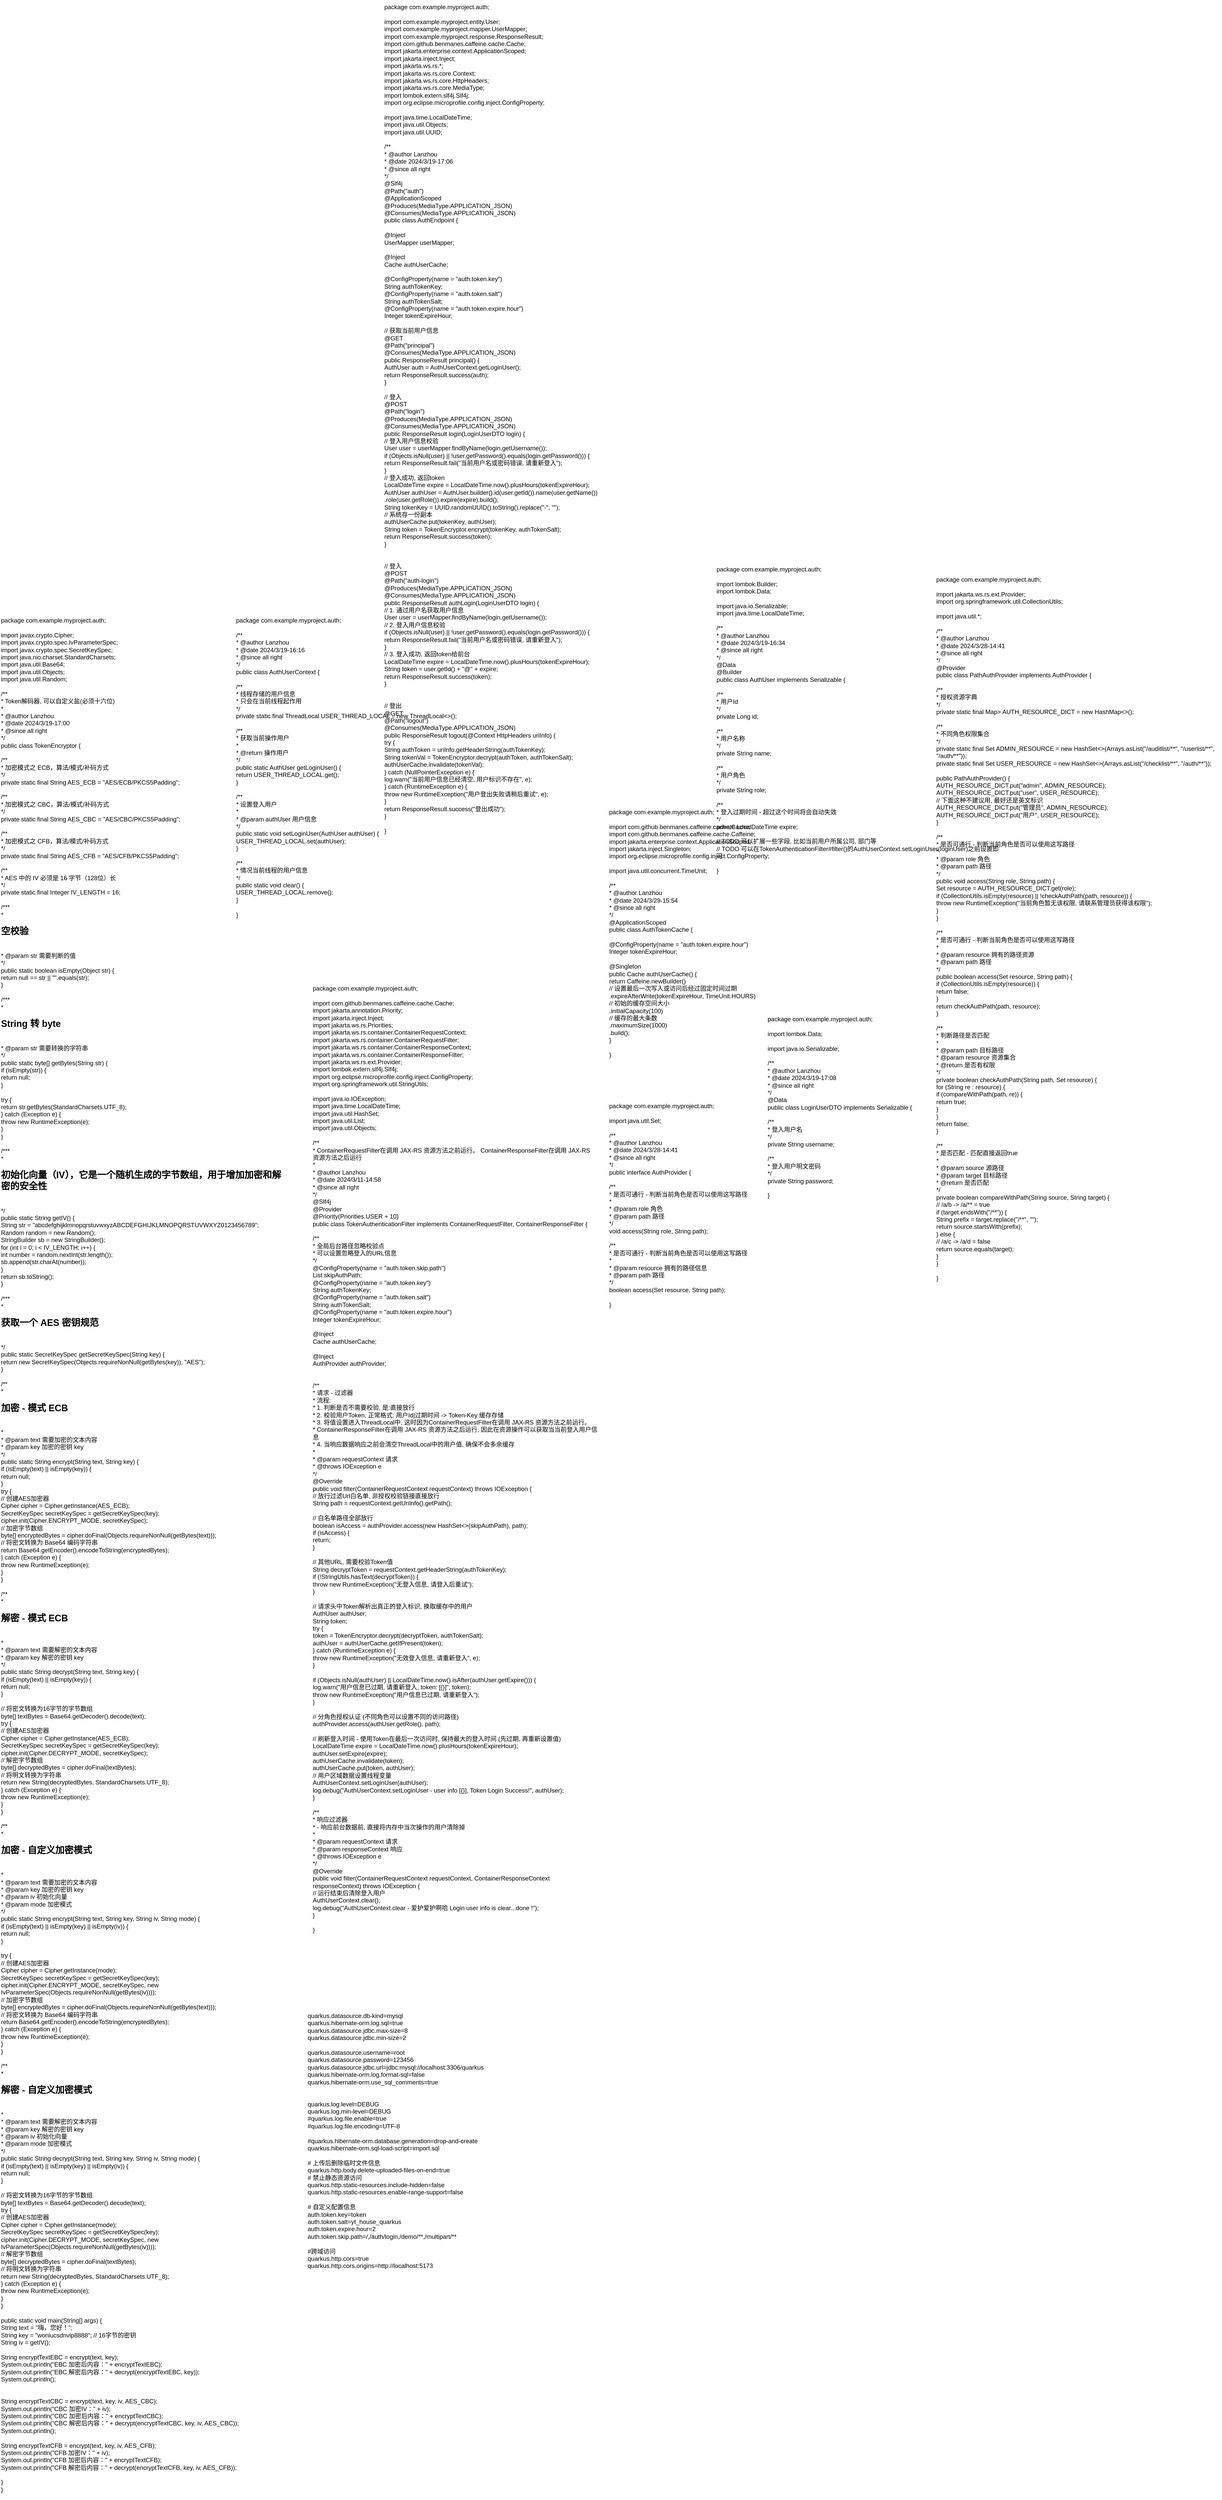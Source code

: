 <mxfile version="24.3.1" type="github">
  <diagram name="第 1 页" id="zpewmBza0FNkQy-Cuxgg">
    <mxGraphModel dx="2213" dy="3131" grid="1" gridSize="10" guides="1" tooltips="1" connect="1" arrows="1" fold="1" page="1" pageScale="1" pageWidth="827" pageHeight="1169" math="0" shadow="0">
      <root>
        <mxCell id="0" />
        <mxCell id="1" parent="0" />
        <UserObject label="package com.example.myproject.auth;&#xa;&#xa;import com.github.benmanes.caffeine.cache.Cache;&#xa;import com.github.benmanes.caffeine.cache.Caffeine;&#xa;import jakarta.enterprise.context.ApplicationScoped;&#xa;import jakarta.inject.Singleton;&#xa;import org.eclipse.microprofile.config.inject.ConfigProperty;&#xa;&#xa;import java.util.concurrent.TimeUnit;&#xa;&#xa;/**&#xa; * @author Lanzhou&#xa; * @date 2024/3/29-15:54&#xa; * @since all right&#xa; */&#xa;@ApplicationScoped&#xa;public class AuthTokenCache {&#xa;&#xa;    @ConfigProperty(name = &quot;auth.token.expire.hour&quot;)&#xa;    Integer tokenExpireHour;&#xa;&#xa;    @Singleton&#xa;    public Cache authUserCache() {&#xa;        return Caffeine.newBuilder()&#xa;                // 设置最后一次写入或访问后经过固定时间过期&#xa;                .expireAfterWrite(tokenExpireHour, TimeUnit.HOURS)&#xa;                // 初始的缓存空间大小&#xa;                .initialCapacity(100)&#xa;                // 缓存的最大条数&#xa;                .maximumSize(1000)&#xa;                .build();&#xa;    }&#xa;&#xa;}" link="package com.example.myproject.auth;&#xa;&#xa;import com.github.benmanes.caffeine.cache.Cache;&#xa;import com.github.benmanes.caffeine.cache.Caffeine;&#xa;import jakarta.enterprise.context.ApplicationScoped;&#xa;import jakarta.inject.Singleton;&#xa;import org.eclipse.microprofile.config.inject.ConfigProperty;&#xa;&#xa;import java.util.concurrent.TimeUnit;&#xa;&#xa;/**&#xa; * @author Lanzhou&#xa; * @date 2024/3/29-15:54&#xa; * @since all right&#xa; */&#xa;@ApplicationScoped&#xa;public class AuthTokenCache {&#xa;&#xa;    @ConfigProperty(name = &quot;auth.token.expire.hour&quot;)&#xa;    Integer tokenExpireHour;&#xa;&#xa;    @Singleton&#xa;    public Cache authUserCache() {&#xa;        return Caffeine.newBuilder()&#xa;                // 设置最后一次写入或访问后经过固定时间过期&#xa;                .expireAfterWrite(tokenExpireHour, TimeUnit.HOURS)&#xa;                // 初始的缓存空间大小&#xa;                .initialCapacity(100)&#xa;                // 缓存的最大条数&#xa;                .maximumSize(1000)&#xa;                .build();&#xa;    }&#xa;&#xa;}" id="8X4-1tDAFazHf9m_EC3D-6">
          <mxCell style="text;whiteSpace=wrap;html=1;" parent="1" vertex="1">
            <mxGeometry x="440" y="-575" width="350" height="510" as="geometry" />
          </mxCell>
        </UserObject>
        <UserObject label="package com.example.myproject.auth;&#xa;&#xa;import com.example.myproject.entity.User;&#xa;import com.example.myproject.mapper.UserMapper;&#xa;import com.example.myproject.response.ResponseResult;&#xa;import com.github.benmanes.caffeine.cache.Cache;&#xa;import jakarta.enterprise.context.ApplicationScoped;&#xa;import jakarta.inject.Inject;&#xa;import jakarta.ws.rs.*;&#xa;import jakarta.ws.rs.core.Context;&#xa;import jakarta.ws.rs.core.HttpHeaders;&#xa;import jakarta.ws.rs.core.MediaType;&#xa;import lombok.extern.slf4j.Slf4j;&#xa;import org.eclipse.microprofile.config.inject.ConfigProperty;&#xa;&#xa;import java.time.LocalDateTime;&#xa;import java.util.Objects;&#xa;import java.util.UUID;&#xa;&#xa;/**&#xa; * @author Lanzhou&#xa; * @date 2024/3/19-17:06&#xa; * @since all right&#xa; */&#xa;@Slf4j&#xa;@Path(&quot;auth&quot;)&#xa;@ApplicationScoped&#xa;@Produces(MediaType.APPLICATION_JSON)&#xa;@Consumes(MediaType.APPLICATION_JSON)&#xa;public class AuthEndpoint {&#xa;&#xa;    @Inject&#xa;    UserMapper userMapper;&#xa;&#xa;    @Inject&#xa;    Cache authUserCache;&#xa;&#xa;    @ConfigProperty(name = &quot;auth.token.key&quot;)&#xa;    String authTokenKey;&#xa;    @ConfigProperty(name = &quot;auth.token.salt&quot;)&#xa;    String authTokenSalt;&#xa;    @ConfigProperty(name = &quot;auth.token.expire.hour&quot;)&#xa;    Integer tokenExpireHour;&#xa;&#xa;    // 获取当前用户信息&#xa;    @GET&#xa;    @Path(&quot;principal&quot;)&#xa;    @Consumes(MediaType.APPLICATION_JSON)&#xa;    public ResponseResult principal() {&#xa;        AuthUser auth = AuthUserContext.getLoginUser();&#xa;        return ResponseResult.success(auth);&#xa;    }&#xa;&#xa;    // 登入&#xa;    @POST&#xa;    @Path(&quot;login&quot;)&#xa;    @Produces(MediaType.APPLICATION_JSON)&#xa;    @Consumes(MediaType.APPLICATION_JSON)&#xa;    public ResponseResult login(LoginUserDTO login) {&#xa;        // 登入用户信息校验&#xa;        User user = userMapper.findByName(login.getUsername());&#xa;        if (Objects.isNull(user) || !user.getPassword().equals(login.getPassword())) {&#xa;            return ResponseResult.fail(&quot;当前用户名或密码错误, 请重新登入&quot;);&#xa;        }&#xa;        // 登入成功, 返回token&#xa;        LocalDateTime expire = LocalDateTime.now().plusHours(tokenExpireHour);&#xa;        AuthUser authUser = AuthUser.builder().id(user.getId()).name(user.getName())&#xa;                .role(user.getRole()).expire(expire).build();&#xa;        String tokenKey = UUID.randomUUID().toString().replace(&quot;-&quot;, &quot;&quot;);&#xa;        // 系统存一份副本&#xa;        authUserCache.put(tokenKey, authUser);&#xa;        String token = TokenEncryptor.encrypt(tokenKey, authTokenSalt);&#xa;        return ResponseResult.success(token);&#xa;    }&#xa;&#xa;&#xa;    // 登入&#xa;    @POST&#xa;    @Path(&quot;auth-login&quot;)&#xa;    @Produces(MediaType.APPLICATION_JSON)&#xa;    @Consumes(MediaType.APPLICATION_JSON)&#xa;    public ResponseResult authLogin(LoginUserDTO login) {&#xa;        // 1. 通过用户名获取用户信息&#xa;        User user = userMapper.findByName(login.getUsername());&#xa;        // 2. 登入用户信息校验&#xa;        if (Objects.isNull(user) || !user.getPassword().equals(login.getPassword())) {&#xa;            return ResponseResult.fail(&quot;当前用户名或密码错误, 请重新登入&quot;);&#xa;        }&#xa;        // 3. 登入成功, 返回token给前台&#xa;        LocalDateTime expire = LocalDateTime.now().plusHours(tokenExpireHour);&#xa;        String token = user.getId() + &quot;@&quot; + expire;&#xa;        return ResponseResult.success(token);&#xa;    }&#xa;&#xa;&#xa;    // 登出&#xa;    @GET&#xa;    @Path(&quot;logout&quot;)&#xa;    @Consumes(MediaType.APPLICATION_JSON)&#xa;    public ResponseResult logout(@Context HttpHeaders uriInfo) {&#xa;        try {&#xa;            String authToken = uriInfo.getHeaderString(authTokenKey);&#xa;            String tokenVal = TokenEncryptor.decrypt(authToken, authTokenSalt);&#xa;            authUserCache.invalidate(tokenVal);&#xa;        } catch (NullPointerException e) {&#xa;            log.warn(&quot;当前用户信息已经清空, 用户标识不存在&quot;, e);&#xa;        } catch (RuntimeException e) {&#xa;            throw new RuntimeException(&quot;用户登出失败请稍后重试&quot;, e);&#xa;        }&#xa;        return ResponseResult.success(&quot;登出成功&quot;);&#xa;    }&#xa;&#xa;}" link="package com.example.myproject.auth;&#xa;&#xa;import com.example.myproject.entity.User;&#xa;import com.example.myproject.mapper.UserMapper;&#xa;import com.example.myproject.response.ResponseResult;&#xa;import com.github.benmanes.caffeine.cache.Cache;&#xa;import jakarta.enterprise.context.ApplicationScoped;&#xa;import jakarta.inject.Inject;&#xa;import jakarta.ws.rs.*;&#xa;import jakarta.ws.rs.core.Context;&#xa;import jakarta.ws.rs.core.HttpHeaders;&#xa;import jakarta.ws.rs.core.MediaType;&#xa;import lombok.extern.slf4j.Slf4j;&#xa;import org.eclipse.microprofile.config.inject.ConfigProperty;&#xa;&#xa;import java.time.LocalDateTime;&#xa;import java.util.Objects;&#xa;import java.util.UUID;&#xa;&#xa;/**&#xa; * @author Lanzhou&#xa; * @date 2024/3/19-17:06&#xa; * @since all right&#xa; */&#xa;@Slf4j&#xa;@Path(&quot;auth&quot;)&#xa;@ApplicationScoped&#xa;@Produces(MediaType.APPLICATION_JSON)&#xa;@Consumes(MediaType.APPLICATION_JSON)&#xa;public class AuthEndpoint {&#xa;&#xa;    @Inject&#xa;    UserMapper userMapper;&#xa;&#xa;    @Inject&#xa;    Cache authUserCache;&#xa;&#xa;    @ConfigProperty(name = &quot;auth.token.key&quot;)&#xa;    String authTokenKey;&#xa;    @ConfigProperty(name = &quot;auth.token.salt&quot;)&#xa;    String authTokenSalt;&#xa;    @ConfigProperty(name = &quot;auth.token.expire.hour&quot;)&#xa;    Integer tokenExpireHour;&#xa;&#xa;    // 获取当前用户信息&#xa;    @GET&#xa;    @Path(&quot;principal&quot;)&#xa;    @Consumes(MediaType.APPLICATION_JSON)&#xa;    public ResponseResult principal() {&#xa;        AuthUser auth = AuthUserContext.getLoginUser();&#xa;        return ResponseResult.success(auth);&#xa;    }&#xa;&#xa;    // 登入&#xa;    @POST&#xa;    @Path(&quot;login&quot;)&#xa;    @Produces(MediaType.APPLICATION_JSON)&#xa;    @Consumes(MediaType.APPLICATION_JSON)&#xa;    public ResponseResult login(LoginUserDTO login) {&#xa;        // 登入用户信息校验&#xa;        User user = userMapper.findByName(login.getUsername());&#xa;        if (Objects.isNull(user) || !user.getPassword().equals(login.getPassword())) {&#xa;            return ResponseResult.fail(&quot;当前用户名或密码错误, 请重新登入&quot;);&#xa;        }&#xa;        // 登入成功, 返回token&#xa;        LocalDateTime expire = LocalDateTime.now().plusHours(tokenExpireHour);&#xa;        AuthUser authUser = AuthUser.builder().id(user.getId()).name(user.getName())&#xa;                .role(user.getRole()).expire(expire).build();&#xa;        String tokenKey = UUID.randomUUID().toString().replace(&quot;-&quot;, &quot;&quot;);&#xa;        // 系统存一份副本&#xa;        authUserCache.put(tokenKey, authUser);&#xa;        String token = TokenEncryptor.encrypt(tokenKey, authTokenSalt);&#xa;        return ResponseResult.success(token);&#xa;    }&#xa;&#xa;&#xa;    // 登入&#xa;    @POST&#xa;    @Path(&quot;auth-login&quot;)&#xa;    @Produces(MediaType.APPLICATION_JSON)&#xa;    @Consumes(MediaType.APPLICATION_JSON)&#xa;    public ResponseResult authLogin(LoginUserDTO login) {&#xa;        // 1. 通过用户名获取用户信息&#xa;        User user = userMapper.findByName(login.getUsername());&#xa;        // 2. 登入用户信息校验&#xa;        if (Objects.isNull(user) || !user.getPassword().equals(login.getPassword())) {&#xa;            return ResponseResult.fail(&quot;当前用户名或密码错误, 请重新登入&quot;);&#xa;        }&#xa;        // 3. 登入成功, 返回token给前台&#xa;        LocalDateTime expire = LocalDateTime.now().plusHours(tokenExpireHour);&#xa;        String token = user.getId() + &quot;@&quot; + expire;&#xa;        return ResponseResult.success(token);&#xa;    }&#xa;&#xa;&#xa;    // 登出&#xa;    @GET&#xa;    @Path(&quot;logout&quot;)&#xa;    @Consumes(MediaType.APPLICATION_JSON)&#xa;    public ResponseResult logout(@Context HttpHeaders uriInfo) {&#xa;        try {&#xa;            String authToken = uriInfo.getHeaderString(authTokenKey);&#xa;            String tokenVal = TokenEncryptor.decrypt(authToken, authTokenSalt);&#xa;            authUserCache.invalidate(tokenVal);&#xa;        } catch (NullPointerException e) {&#xa;            log.warn(&quot;当前用户信息已经清空, 用户标识不存在&quot;, e);&#xa;        } catch (RuntimeException e) {&#xa;            throw new RuntimeException(&quot;用户登出失败请稍后重试&quot;, e);&#xa;        }&#xa;        return ResponseResult.success(&quot;登出成功&quot;);&#xa;    }&#xa;&#xa;}" id="8X4-1tDAFazHf9m_EC3D-7">
          <mxCell style="text;whiteSpace=wrap;html=1;" parent="1" vertex="1">
            <mxGeometry y="-2150" width="450" height="1650" as="geometry" />
          </mxCell>
        </UserObject>
        <UserObject label="package com.example.myproject.auth; &#xa; &#xa;import lombok.Data; &#xa; &#xa;import java.io.Serializable; &#xa; &#xa;/** &#xa; * @author Lanzhou &#xa; * @date 2024/3/19-17:08 &#xa; * @since all right &#xa; */ &#xa;@Data &#xa;public class LoginUserDTO implements Serializable { &#xa; &#xa;    /** &#xa;     * 登入用户名 &#xa;     */ &#xa;    private String username; &#xa; &#xa;    /** &#xa;     * 登入用户明文密码 &#xa;     */ &#xa;    private String password; &#xa; &#xa;}" link="package com.example.myproject.auth; &#xa; &#xa;import lombok.Data; &#xa; &#xa;import java.io.Serializable; &#xa; &#xa;/** &#xa; * @author Lanzhou &#xa; * @date 2024/3/19-17:08 &#xa; * @since all right &#xa; */ &#xa;@Data &#xa;public class LoginUserDTO implements Serializable { &#xa; &#xa;    /** &#xa;     * 登入用户名 &#xa;     */ &#xa;    private String username; &#xa; &#xa;    /** &#xa;     * 登入用户明文密码 &#xa;     */ &#xa;    private String password; &#xa; &#xa;}" id="8X4-1tDAFazHf9m_EC3D-8">
          <mxCell style="text;whiteSpace=wrap;html=1;" parent="1" vertex="1">
            <mxGeometry x="750" y="-170" width="320" height="380" as="geometry" />
          </mxCell>
        </UserObject>
        <UserObject label="package com.example.myproject.auth;&#xa;&#xa;import java.util.Set;&#xa;&#xa;/**&#xa; * @author Lanzhou&#xa; * @date 2024/3/28-14:41&#xa; * @since all right&#xa; */&#xa;public interface AuthProvider {&#xa;&#xa;    /**&#xa;     * 是否可通行 - 判断当前角色是否可以使用这写路径&#xa;     *&#xa;     * @param role 角色&#xa;     * @param path 路径&#xa;     */&#xa;    void access(String role, String path);&#xa;&#xa;    /**&#xa;     * 是否可通行 - 判断当前角色是否可以使用这写路径&#xa;     *&#xa;     * @param resource 拥有的路径信息&#xa;     * @param path     路径&#xa;     */&#xa;    boolean access(Set resource, String path);&#xa;&#xa;}" link="package com.example.myproject.auth;&#xa;&#xa;import java.util.Set;&#xa;&#xa;/**&#xa; * @author Lanzhou&#xa; * @date 2024/3/28-14:41&#xa; * @since all right&#xa; */&#xa;public interface AuthProvider {&#xa;&#xa;    /**&#xa;     * 是否可通行 - 判断当前角色是否可以使用这写路径&#xa;     *&#xa;     * @param role 角色&#xa;     * @param path 路径&#xa;     */&#xa;    void access(String role, String path);&#xa;&#xa;    /**&#xa;     * 是否可通行 - 判断当前角色是否可以使用这写路径&#xa;     *&#xa;     * @param resource 拥有的路径信息&#xa;     * @param path     路径&#xa;     */&#xa;    boolean access(Set resource, String path);&#xa;&#xa;}" id="8X4-1tDAFazHf9m_EC3D-9">
          <mxCell style="text;whiteSpace=wrap;html=1;" parent="1" vertex="1">
            <mxGeometry x="440" width="300" height="430" as="geometry" />
          </mxCell>
        </UserObject>
        <UserObject label="package com.example.myproject.auth;&#xa;&#xa;import com.github.benmanes.caffeine.cache.Cache;&#xa;import jakarta.annotation.Priority;&#xa;import jakarta.inject.Inject;&#xa;import jakarta.ws.rs.Priorities;&#xa;import jakarta.ws.rs.container.ContainerRequestContext;&#xa;import jakarta.ws.rs.container.ContainerRequestFilter;&#xa;import jakarta.ws.rs.container.ContainerResponseContext;&#xa;import jakarta.ws.rs.container.ContainerResponseFilter;&#xa;import jakarta.ws.rs.ext.Provider;&#xa;import lombok.extern.slf4j.Slf4j;&#xa;import org.eclipse.microprofile.config.inject.ConfigProperty;&#xa;import org.springframework.util.StringUtils;&#xa;&#xa;import java.io.IOException;&#xa;import java.time.LocalDateTime;&#xa;import java.util.HashSet;&#xa;import java.util.List;&#xa;import java.util.Objects;&#xa;&#xa;/**&#xa; * ContainerRequestFilter在调用 JAX-RS 资源方法之前运行。 ContainerResponseFilter在调用 JAX-RS 资源方法之后运行&#xa; *&#xa; * @author Lanzhou&#xa; * @date 2024/3/11-14:58&#xa; * @since all right&#xa; */&#xa;@Slf4j&#xa;@Provider&#xa;@Priority(Priorities.USER + 10)&#xa;public class TokenAuthenticationFilter implements ContainerRequestFilter, ContainerResponseFilter {&#xa;&#xa;    /**&#xa;     * 全局后台路径忽略校验点&#xa;     * 可以设置忽略登入的URL信息&#xa;     */&#xa;    @ConfigProperty(name = &quot;auth.token.skip.path&quot;)&#xa;    List skipAuthPath;&#xa;    @ConfigProperty(name = &quot;auth.token.key&quot;)&#xa;    String authTokenKey;&#xa;    @ConfigProperty(name = &quot;auth.token.salt&quot;)&#xa;    String authTokenSalt;&#xa;    @ConfigProperty(name = &quot;auth.token.expire.hour&quot;)&#xa;    Integer tokenExpireHour;&#xa;&#xa;    @Inject&#xa;    Cache authUserCache;&#xa;&#xa;    @Inject&#xa;    AuthProvider authProvider;&#xa;&#xa;&#xa;    /**&#xa;     * 请求 - 过滤器&#xa;     * 流程:&#xa;     * 1. 判断是否不需要校验, 是:直接放行&#xa;     * 2. 校验用户Token, 正常格式: 用户Id|过期时间 -&amp;gt; Token-Key 缓存存储&#xa;     * 3. 将值设置进入ThreadLocal中, 这时因为ContainerRequestFilter在调用 JAX-RS 资源方法之前运行。&#xa;     * ContainerResponseFilter在调用 JAX-RS 资源方法之后运行, 因此在资源操作可以获取当当前登入用户信息&#xa;     * 4. 当响应数据响应之前会清空ThreadLocal中的用户值, 确保不会多余缓存&#xa;     *&#xa;     * @param requestContext 请求&#xa;     * @throws IOException e&#xa;     */&#xa;    @Override&#xa;    public void filter(ContainerRequestContext requestContext) throws IOException {&#xa;        // 放行过滤Url白名单, 非授权校验链接直接放行&#xa;        String path = requestContext.getUriInfo().getPath();&#xa;&#xa;        // 白名单路径全部放行&#xa;        boolean isAccess = authProvider.access(new HashSet&amp;lt;&amp;gt;(skipAuthPath), path);&#xa;        if (isAccess) {&#xa;            return;&#xa;        }&#xa;&#xa;        // 其他URL, 需要校验Token值&#xa;        String decryptToken = requestContext.getHeaderString(authTokenKey);&#xa;        if (!StringUtils.hasText(decryptToken)) {&#xa;            throw new RuntimeException(&quot;无登入信息, 请登入后重试&quot;);&#xa;        }&#xa;&#xa;        // 请求头中Token解析出真正的登入标识, 换取缓存中的用户&#xa;        AuthUser authUser;&#xa;        String token;&#xa;        try {&#xa;            token = TokenEncryptor.decrypt(decryptToken, authTokenSalt);&#xa;            authUser = authUserCache.getIfPresent(token);&#xa;        } catch (RuntimeException e) {&#xa;            throw new RuntimeException(&quot;无效登入信息, 请重新登入&quot;, e);&#xa;        }&#xa;&#xa;        if (Objects.isNull(authUser) || LocalDateTime.now().isAfter(authUser.getExpire())) {&#xa;            log.warn(&quot;用户信息已过期, 请重新登入, token: [{}]&quot;, token);&#xa;            throw new RuntimeException(&quot;用户信息已过期, 请重新登入&quot;);&#xa;        }&#xa;&#xa;        // 分角色授权认证 (不同角色可以设置不同的访问路径)&#xa;        authProvider.access(authUser.getRole(), path);&#xa;&#xa;        // 刷新登入时间 - 使用Token在最后一次访问时, 保持最大的登入时间 (先过期, 再重新设置值)&#xa;        LocalDateTime expire = LocalDateTime.now().plusHours(tokenExpireHour);&#xa;        authUser.setExpire(expire);&#xa;        authUserCache.invalidate(token);&#xa;        authUserCache.put(token, authUser);&#xa;        // 用户区域数据设置线程变量&#xa;        AuthUserContext.setLoginUser(authUser);&#xa;        log.debug(&quot;AuthUserContext.setLoginUser - user info [{}], Token Login Success!&quot;, authUser);&#xa;    }&#xa;&#xa;    /**&#xa;     * 响应过滤器&#xa;     * - 响应前台数据前, 直接将内存中当次操作的用户清除掉&#xa;     *&#xa;     * @param requestContext  请求&#xa;     * @param responseContext 响应&#xa;     * @throws IOException e&#xa;     */&#xa;    @Override&#xa;    public void filter(ContainerRequestContext requestContext, ContainerResponseContext responseContext) throws IOException {&#xa;        // 运行结束后清除登入用户&#xa;        AuthUserContext.clear();&#xa;        log.debug(&quot;AuthUserContext.clear - 爱护爱护啊哈 Login user info is clear...done !&quot;);&#xa;    }&#xa;&#xa;}" link="package com.example.myproject.auth;&#xa;&#xa;import com.github.benmanes.caffeine.cache.Cache;&#xa;import jakarta.annotation.Priority;&#xa;import jakarta.inject.Inject;&#xa;import jakarta.ws.rs.Priorities;&#xa;import jakarta.ws.rs.container.ContainerRequestContext;&#xa;import jakarta.ws.rs.container.ContainerRequestFilter;&#xa;import jakarta.ws.rs.container.ContainerResponseContext;&#xa;import jakarta.ws.rs.container.ContainerResponseFilter;&#xa;import jakarta.ws.rs.ext.Provider;&#xa;import lombok.extern.slf4j.Slf4j;&#xa;import org.eclipse.microprofile.config.inject.ConfigProperty;&#xa;import org.springframework.util.StringUtils;&#xa;&#xa;import java.io.IOException;&#xa;import java.time.LocalDateTime;&#xa;import java.util.HashSet;&#xa;import java.util.List;&#xa;import java.util.Objects;&#xa;&#xa;/**&#xa; * ContainerRequestFilter在调用 JAX-RS 资源方法之前运行。 ContainerResponseFilter在调用 JAX-RS 资源方法之后运行&#xa; *&#xa; * @author Lanzhou&#xa; * @date 2024/3/11-14:58&#xa; * @since all right&#xa; */&#xa;@Slf4j&#xa;@Provider&#xa;@Priority(Priorities.USER + 10)&#xa;public class TokenAuthenticationFilter implements ContainerRequestFilter, ContainerResponseFilter {&#xa;&#xa;    /**&#xa;     * 全局后台路径忽略校验点&#xa;     * 可以设置忽略登入的URL信息&#xa;     */&#xa;    @ConfigProperty(name = &quot;auth.token.skip.path&quot;)&#xa;    List skipAuthPath;&#xa;    @ConfigProperty(name = &quot;auth.token.key&quot;)&#xa;    String authTokenKey;&#xa;    @ConfigProperty(name = &quot;auth.token.salt&quot;)&#xa;    String authTokenSalt;&#xa;    @ConfigProperty(name = &quot;auth.token.expire.hour&quot;)&#xa;    Integer tokenExpireHour;&#xa;&#xa;    @Inject&#xa;    Cache authUserCache;&#xa;&#xa;    @Inject&#xa;    AuthProvider authProvider;&#xa;&#xa;&#xa;    /**&#xa;     * 请求 - 过滤器&#xa;     * 流程:&#xa;     * 1. 判断是否不需要校验, 是:直接放行&#xa;     * 2. 校验用户Token, 正常格式: 用户Id|过期时间 -&amp;gt; Token-Key 缓存存储&#xa;     * 3. 将值设置进入ThreadLocal中, 这时因为ContainerRequestFilter在调用 JAX-RS 资源方法之前运行。&#xa;     * ContainerResponseFilter在调用 JAX-RS 资源方法之后运行, 因此在资源操作可以获取当当前登入用户信息&#xa;     * 4. 当响应数据响应之前会清空ThreadLocal中的用户值, 确保不会多余缓存&#xa;     *&#xa;     * @param requestContext 请求&#xa;     * @throws IOException e&#xa;     */&#xa;    @Override&#xa;    public void filter(ContainerRequestContext requestContext) throws IOException {&#xa;        // 放行过滤Url白名单, 非授权校验链接直接放行&#xa;        String path = requestContext.getUriInfo().getPath();&#xa;&#xa;        // 白名单路径全部放行&#xa;        boolean isAccess = authProvider.access(new HashSet&amp;lt;&amp;gt;(skipAuthPath), path);&#xa;        if (isAccess) {&#xa;            return;&#xa;        }&#xa;&#xa;        // 其他URL, 需要校验Token值&#xa;        String decryptToken = requestContext.getHeaderString(authTokenKey);&#xa;        if (!StringUtils.hasText(decryptToken)) {&#xa;            throw new RuntimeException(&quot;无登入信息, 请登入后重试&quot;);&#xa;        }&#xa;&#xa;        // 请求头中Token解析出真正的登入标识, 换取缓存中的用户&#xa;        AuthUser authUser;&#xa;        String token;&#xa;        try {&#xa;            token = TokenEncryptor.decrypt(decryptToken, authTokenSalt);&#xa;            authUser = authUserCache.getIfPresent(token);&#xa;        } catch (RuntimeException e) {&#xa;            throw new RuntimeException(&quot;无效登入信息, 请重新登入&quot;, e);&#xa;        }&#xa;&#xa;        if (Objects.isNull(authUser) || LocalDateTime.now().isAfter(authUser.getExpire())) {&#xa;            log.warn(&quot;用户信息已过期, 请重新登入, token: [{}]&quot;, token);&#xa;            throw new RuntimeException(&quot;用户信息已过期, 请重新登入&quot;);&#xa;        }&#xa;&#xa;        // 分角色授权认证 (不同角色可以设置不同的访问路径)&#xa;        authProvider.access(authUser.getRole(), path);&#xa;&#xa;        // 刷新登入时间 - 使用Token在最后一次访问时, 保持最大的登入时间 (先过期, 再重新设置值)&#xa;        LocalDateTime expire = LocalDateTime.now().plusHours(tokenExpireHour);&#xa;        authUser.setExpire(expire);&#xa;        authUserCache.invalidate(token);&#xa;        authUserCache.put(token, authUser);&#xa;        // 用户区域数据设置线程变量&#xa;        AuthUserContext.setLoginUser(authUser);&#xa;        log.debug(&quot;AuthUserContext.setLoginUser - user info [{}], Token Login Success!&quot;, authUser);&#xa;    }&#xa;&#xa;    /**&#xa;     * 响应过滤器&#xa;     * - 响应前台数据前, 直接将内存中当次操作的用户清除掉&#xa;     *&#xa;     * @param requestContext  请求&#xa;     * @param responseContext 响应&#xa;     * @throws IOException e&#xa;     */&#xa;    @Override&#xa;    public void filter(ContainerRequestContext requestContext, ContainerResponseContext responseContext) throws IOException {&#xa;        // 运行结束后清除登入用户&#xa;        AuthUserContext.clear();&#xa;        log.debug(&quot;AuthUserContext.clear - 爱护爱护啊哈 Login user info is clear...done !&quot;);&#xa;    }&#xa;&#xa;}" id="8X4-1tDAFazHf9m_EC3D-10">
          <mxCell style="text;whiteSpace=wrap;html=1;" parent="1" vertex="1">
            <mxGeometry x="-140" y="-230" width="560" height="1910" as="geometry" />
          </mxCell>
        </UserObject>
        <UserObject label="package com.example.myproject.auth; &#xa; &#xa;import lombok.Builder; &#xa;import lombok.Data; &#xa; &#xa;import java.io.Serializable; &#xa;import java.time.LocalDateTime; &#xa; &#xa;/** &#xa; * @author Lanzhou &#xa; * @date 2024/3/19-16:34 &#xa; * @since all right &#xa; */ &#xa;@Data &#xa;@Builder &#xa;public class AuthUser implements Serializable { &#xa; &#xa;    /** &#xa;     * 用户Id &#xa;     */ &#xa;    private Long id; &#xa; &#xa;    /** &#xa;     * 用户名称 &#xa;     */ &#xa;    private String name; &#xa; &#xa;    /** &#xa;     * 用户角色 &#xa;     */ &#xa;    private String role; &#xa; &#xa;    /** &#xa;     * 登入过期时间 - 超过这个时间将会自动失效 &#xa;     */ &#xa;    private LocalDateTime expire; &#xa; &#xa;    // TODO 可以扩展一些字段, 比如当前用户所属公司, 部门等 &#xa;    // TODO 可以在TokenAuthenticationFilter#filter()的AuthUserContext.setLoginUser(loginUser)之前设置即可 &#xa; &#xa;}" link="package com.example.myproject.auth; &#xa; &#xa;import lombok.Builder; &#xa;import lombok.Data; &#xa; &#xa;import java.io.Serializable; &#xa;import java.time.LocalDateTime; &#xa; &#xa;/** &#xa; * @author Lanzhou &#xa; * @date 2024/3/19-16:34 &#xa; * @since all right &#xa; */ &#xa;@Data &#xa;@Builder &#xa;public class AuthUser implements Serializable { &#xa; &#xa;    /** &#xa;     * 用户Id &#xa;     */ &#xa;    private Long id; &#xa; &#xa;    /** &#xa;     * 用户名称 &#xa;     */ &#xa;    private String name; &#xa; &#xa;    /** &#xa;     * 用户角色 &#xa;     */ &#xa;    private String role; &#xa; &#xa;    /** &#xa;     * 登入过期时间 - 超过这个时间将会自动失效 &#xa;     */ &#xa;    private LocalDateTime expire; &#xa; &#xa;    // TODO 可以扩展一些字段, 比如当前用户所属公司, 部门等 &#xa;    // TODO 可以在TokenAuthenticationFilter#filter()的AuthUserContext.setLoginUser(loginUser)之前设置即可 &#xa; &#xa;}" id="8X4-1tDAFazHf9m_EC3D-11">
          <mxCell style="text;whiteSpace=wrap;html=1;" parent="1" vertex="1">
            <mxGeometry x="650" y="-1050" width="560" height="630" as="geometry" />
          </mxCell>
        </UserObject>
        <UserObject label="package com.example.myproject.auth;&#xa;&#xa;import jakarta.ws.rs.ext.Provider;&#xa;import org.springframework.util.CollectionUtils;&#xa;&#xa;import java.util.*;&#xa;&#xa;/**&#xa; * @author Lanzhou&#xa; * @date 2024/3/28-14:41&#xa; * @since all right&#xa; */&#xa;@Provider&#xa;public class PathAuthProvider implements AuthProvider {&#xa;&#xa;    /**&#xa;     * 授权资源字典&#xa;     */&#xa;    private static final Map&amp;gt; AUTH_RESOURCE_DICT = new HashMap&amp;lt;&amp;gt;();&#xa;&#xa;    /**&#xa;     * 不同角色权限集合&#xa;     */&#xa;    private static final Set ADMIN_RESOURCE = new HashSet&amp;lt;&amp;gt;(Arrays.asList(&quot;/auditlist/**&quot;, &quot;/userlist/**&quot;, &quot;/auth/**&quot;));&#xa;    private static final Set USER_RESOURCE = new HashSet&amp;lt;&amp;gt;(Arrays.asList(&quot;/checklist/**&quot;, &quot;/auth/**&quot;));&#xa;&#xa;    public PathAuthProvider() {&#xa;        AUTH_RESOURCE_DICT.put(&quot;admin&quot;, ADMIN_RESOURCE);&#xa;        AUTH_RESOURCE_DICT.put(&quot;user&quot;, USER_RESOURCE);&#xa;        // 下面这种不建议用, 最好还是英文标识&#xa;        AUTH_RESOURCE_DICT.put(&quot;管理员&quot;, ADMIN_RESOURCE);&#xa;        AUTH_RESOURCE_DICT.put(&quot;用户&quot;, USER_RESOURCE);&#xa;    }&#xa;&#xa;    /**&#xa;     * 是否可通行 - 判断当前角色是否可以使用这写路径&#xa;     *&#xa;     * @param role 角色&#xa;     * @param path 路径&#xa;     */&#xa;    public void access(String role, String path) {&#xa;        Set resource = AUTH_RESOURCE_DICT.get(role);&#xa;        if (CollectionUtils.isEmpty(resource) || !checkAuthPath(path, resource)) {&#xa;            throw new RuntimeException(&quot;当前角色暂无该权限, 请联系管理员获得该权限&quot;);&#xa;        }&#xa;    }&#xa;&#xa;    /**&#xa;     * 是否可通行 - 判断当前角色是否可以使用这写路径&#xa;     *&#xa;     * @param resource 拥有的路径资源&#xa;     * @param path     路径&#xa;     */&#xa;    public boolean access(Set resource, String path) {&#xa;        if (CollectionUtils.isEmpty(resource)) {&#xa;            return false;&#xa;        }&#xa;        return checkAuthPath(path, resource);&#xa;    }&#xa;&#xa;    /**&#xa;     * 判断路径是否匹配&#xa;     *&#xa;     * @param path     目标路径&#xa;     * @param resource 资源集合&#xa;     * @return 是否有权限&#xa;     */&#xa;    private boolean checkAuthPath(String path, Set resource) {&#xa;        for (String re : resource) {&#xa;            if (compareWithPath(path, re)) {&#xa;                return true;&#xa;            }&#xa;        }&#xa;        return false;&#xa;    }&#xa;&#xa;    /**&#xa;     * 是否匹配 - 匹配直接返回true&#xa;     *&#xa;     * @param source 源路径&#xa;     * @param target 目标路径&#xa;     * @return 是否匹配&#xa;     */&#xa;    private boolean compareWithPath(String source, String target) {&#xa;        // /a/b -&amp;gt; /a/** = true&#xa;        if (target.endsWith(&quot;/**&quot;)) {&#xa;            String prefix = target.replace(&quot;/**&quot;, &quot;&quot;);&#xa;            return source.startsWith(prefix);&#xa;        } else {&#xa;            // /a/c -&amp;gt; /a/d = false&#xa;            return source.equals(target);&#xa;        }&#xa;    }&#xa;&#xa;}" link="package com.example.myproject.auth;&#xa;&#xa;import jakarta.ws.rs.ext.Provider;&#xa;import org.springframework.util.CollectionUtils;&#xa;&#xa;import java.util.*;&#xa;&#xa;/**&#xa; * @author Lanzhou&#xa; * @date 2024/3/28-14:41&#xa; * @since all right&#xa; */&#xa;@Provider&#xa;public class PathAuthProvider implements AuthProvider {&#xa;&#xa;    /**&#xa;     * 授权资源字典&#xa;     */&#xa;    private static final Map&amp;gt; AUTH_RESOURCE_DICT = new HashMap&amp;lt;&amp;gt;();&#xa;&#xa;    /**&#xa;     * 不同角色权限集合&#xa;     */&#xa;    private static final Set ADMIN_RESOURCE = new HashSet&amp;lt;&amp;gt;(Arrays.asList(&quot;/auditlist/**&quot;, &quot;/userlist/**&quot;, &quot;/auth/**&quot;));&#xa;    private static final Set USER_RESOURCE = new HashSet&amp;lt;&amp;gt;(Arrays.asList(&quot;/checklist/**&quot;, &quot;/auth/**&quot;));&#xa;&#xa;    public PathAuthProvider() {&#xa;        AUTH_RESOURCE_DICT.put(&quot;admin&quot;, ADMIN_RESOURCE);&#xa;        AUTH_RESOURCE_DICT.put(&quot;user&quot;, USER_RESOURCE);&#xa;        // 下面这种不建议用, 最好还是英文标识&#xa;        AUTH_RESOURCE_DICT.put(&quot;管理员&quot;, ADMIN_RESOURCE);&#xa;        AUTH_RESOURCE_DICT.put(&quot;用户&quot;, USER_RESOURCE);&#xa;    }&#xa;&#xa;    /**&#xa;     * 是否可通行 - 判断当前角色是否可以使用这写路径&#xa;     *&#xa;     * @param role 角色&#xa;     * @param path 路径&#xa;     */&#xa;    public void access(String role, String path) {&#xa;        Set resource = AUTH_RESOURCE_DICT.get(role);&#xa;        if (CollectionUtils.isEmpty(resource) || !checkAuthPath(path, resource)) {&#xa;            throw new RuntimeException(&quot;当前角色暂无该权限, 请联系管理员获得该权限&quot;);&#xa;        }&#xa;    }&#xa;&#xa;    /**&#xa;     * 是否可通行 - 判断当前角色是否可以使用这写路径&#xa;     *&#xa;     * @param resource 拥有的路径资源&#xa;     * @param path     路径&#xa;     */&#xa;    public boolean access(Set resource, String path) {&#xa;        if (CollectionUtils.isEmpty(resource)) {&#xa;            return false;&#xa;        }&#xa;        return checkAuthPath(path, resource);&#xa;    }&#xa;&#xa;    /**&#xa;     * 判断路径是否匹配&#xa;     *&#xa;     * @param path     目标路径&#xa;     * @param resource 资源集合&#xa;     * @return 是否有权限&#xa;     */&#xa;    private boolean checkAuthPath(String path, Set resource) {&#xa;        for (String re : resource) {&#xa;            if (compareWithPath(path, re)) {&#xa;                return true;&#xa;            }&#xa;        }&#xa;        return false;&#xa;    }&#xa;&#xa;    /**&#xa;     * 是否匹配 - 匹配直接返回true&#xa;     *&#xa;     * @param source 源路径&#xa;     * @param target 目标路径&#xa;     * @return 是否匹配&#xa;     */&#xa;    private boolean compareWithPath(String source, String target) {&#xa;        // /a/b -&amp;gt; /a/** = true&#xa;        if (target.endsWith(&quot;/**&quot;)) {&#xa;            String prefix = target.replace(&quot;/**&quot;, &quot;&quot;);&#xa;            return source.startsWith(prefix);&#xa;        } else {&#xa;            // /a/c -&amp;gt; /a/d = false&#xa;            return source.equals(target);&#xa;        }&#xa;    }&#xa;&#xa;}" id="8X4-1tDAFazHf9m_EC3D-12">
          <mxCell style="text;whiteSpace=wrap;html=1;" parent="1" vertex="1">
            <mxGeometry x="1080" y="-1030" width="560" height="1420" as="geometry" />
          </mxCell>
        </UserObject>
        <UserObject label="package com.example.myproject.auth;&#xa;&#xa;/**&#xa; * @author Lanzhou&#xa; * @date 2024/3/19-16:16&#xa; * @since all right&#xa; */&#xa;public class AuthUserContext {&#xa;&#xa;    /**&#xa;     * 线程存储的用户信息&#xa;     * 只会在当前线程起作用&#xa;     */&#xa;    private static final ThreadLocal USER_THREAD_LOCAL = new ThreadLocal&amp;lt;&amp;gt;();&#xa;&#xa;    /**&#xa;     * 获取当前操作用户&#xa;     *&#xa;     * @return 操作用户&#xa;     */&#xa;    public static AuthUser getLoginUser() {&#xa;        return USER_THREAD_LOCAL.get();&#xa;    }&#xa;&#xa;    /**&#xa;     * 设置登入用户&#xa;     *&#xa;     * @param authUser 用户信息&#xa;     */&#xa;    public static void setLoginUser(AuthUser authUser) {&#xa;        USER_THREAD_LOCAL.set(authUser);&#xa;    }&#xa;&#xa;    /**&#xa;     * 情况当前线程的用户信息&#xa;     */&#xa;    public static void clear() {&#xa;        USER_THREAD_LOCAL.remove();&#xa;    }&#xa;&#xa;}" link="package com.example.myproject.auth;&#xa;&#xa;/**&#xa; * @author Lanzhou&#xa; * @date 2024/3/19-16:16&#xa; * @since all right&#xa; */&#xa;public class AuthUserContext {&#xa;&#xa;    /**&#xa;     * 线程存储的用户信息&#xa;     * 只会在当前线程起作用&#xa;     */&#xa;    private static final ThreadLocal USER_THREAD_LOCAL = new ThreadLocal&amp;lt;&amp;gt;();&#xa;&#xa;    /**&#xa;     * 获取当前操作用户&#xa;     *&#xa;     * @return 操作用户&#xa;     */&#xa;    public static AuthUser getLoginUser() {&#xa;        return USER_THREAD_LOCAL.get();&#xa;    }&#xa;&#xa;    /**&#xa;     * 设置登入用户&#xa;     *&#xa;     * @param authUser 用户信息&#xa;     */&#xa;    public static void setLoginUser(AuthUser authUser) {&#xa;        USER_THREAD_LOCAL.set(authUser);&#xa;    }&#xa;&#xa;    /**&#xa;     * 情况当前线程的用户信息&#xa;     */&#xa;    public static void clear() {&#xa;        USER_THREAD_LOCAL.remove();&#xa;    }&#xa;&#xa;}" id="8X4-1tDAFazHf9m_EC3D-13">
          <mxCell style="text;whiteSpace=wrap;html=1;" parent="1" vertex="1">
            <mxGeometry x="-290" y="-950" width="470" height="610" as="geometry" />
          </mxCell>
        </UserObject>
        <UserObject label="package com.example.myproject.auth;&#xa;&#xa;import javax.crypto.Cipher;&#xa;import javax.crypto.spec.IvParameterSpec;&#xa;import javax.crypto.spec.SecretKeySpec;&#xa;import java.nio.charset.StandardCharsets;&#xa;import java.util.Base64;&#xa;import java.util.Objects;&#xa;import java.util.Random;&#xa;&#xa;/**&#xa; * Token解码器, 可以自定义盐(必须十六位)&#xa; *&#xa; * @author Lanzhou&#xa; * @date 2024/3/19-17:00&#xa; * @since all right&#xa; */&#xa;public class TokenEncryptor {&#xa;&#xa;    /**&#xa;     * 加密模式之 ECB，算法/模式/补码方式&#xa;     */&#xa;    private static final String AES_ECB = &quot;AES/ECB/PKCS5Padding&quot;;&#xa;&#xa;    /**&#xa;     * 加密模式之 CBC，算法/模式/补码方式&#xa;     */&#xa;    private static final String AES_CBC = &quot;AES/CBC/PKCS5Padding&quot;;&#xa;&#xa;    /**&#xa;     * 加密模式之 CFB，算法/模式/补码方式&#xa;     */&#xa;    private static final String AES_CFB = &quot;AES/CFB/PKCS5Padding&quot;;&#xa;&#xa;    /**&#xa;     * AES 中的 IV 必须是 16 字节（128位）长&#xa;     */&#xa;    private static final Integer IV_LENGTH = 16;&#xa;&#xa;    /***&#xa;     * &lt;h2&gt;空校验&lt;/h2&gt;&#xa;     * @param str 需要判断的值&#xa;     */&#xa;    public static boolean isEmpty(Object str) {&#xa;        return null == str || &quot;&quot;.equals(str);&#xa;    }&#xa;&#xa;    /***&#xa;     * &lt;h2&gt;String 转 byte&lt;/h2&gt;&#xa;     * @param str 需要转换的字符串&#xa;     */&#xa;    public static byte[] getBytes(String str) {&#xa;        if (isEmpty(str)) {&#xa;            return null;&#xa;        }&#xa;&#xa;        try {&#xa;            return str.getBytes(StandardCharsets.UTF_8);&#xa;        } catch (Exception e) {&#xa;            throw new RuntimeException(e);&#xa;        }&#xa;    }&#xa;&#xa;    /***&#xa;     * &lt;h2&gt;初始化向量（IV），它是一个随机生成的字节数组，用于增加加密和解密的安全性&lt;/h2&gt;&#xa;     */&#xa;    public static String getIV() {&#xa;        String str = &quot;abcdefghijklmnopqrstuvwxyzABCDEFGHIJKLMNOPQRSTUVWXYZ0123456789&quot;;&#xa;        Random random = new Random();&#xa;        StringBuilder sb = new StringBuilder();&#xa;        for (int i = 0; i &amp;lt; IV_LENGTH; i++) {&#xa;            int number = random.nextInt(str.length());&#xa;            sb.append(str.charAt(number));&#xa;        }&#xa;        return sb.toString();&#xa;    }&#xa;&#xa;    /***&#xa;     * &lt;h2&gt;获取一个 AES 密钥规范&lt;/h2&gt;&#xa;     */&#xa;    public static SecretKeySpec getSecretKeySpec(String key) {&#xa;        return new SecretKeySpec(Objects.requireNonNull(getBytes(key)), &quot;AES&quot;);&#xa;    }&#xa;&#xa;    /**&#xa;     * &lt;h2&gt;加密 - 模式 ECB&lt;/h2&gt;&#xa;     *&#xa;     * @param text 需要加密的文本内容&#xa;     * @param key  加密的密钥 key&#xa;     */&#xa;    public static String encrypt(String text, String key) {&#xa;        if (isEmpty(text) || isEmpty(key)) {&#xa;            return null;&#xa;        }&#xa;        try {&#xa;            // 创建AES加密器&#xa;            Cipher cipher = Cipher.getInstance(AES_ECB);&#xa;            SecretKeySpec secretKeySpec = getSecretKeySpec(key);&#xa;            cipher.init(Cipher.ENCRYPT_MODE, secretKeySpec);&#xa;            // 加密字节数组&#xa;            byte[] encryptedBytes = cipher.doFinal(Objects.requireNonNull(getBytes(text)));&#xa;            // 将密文转换为 Base64 编码字符串&#xa;            return Base64.getEncoder().encodeToString(encryptedBytes);&#xa;        } catch (Exception e) {&#xa;            throw new RuntimeException(e);&#xa;        }&#xa;    }&#xa;&#xa;    /**&#xa;     * &lt;h2&gt;解密 - 模式 ECB&lt;/h2&gt;&#xa;     *&#xa;     * @param text 需要解密的文本内容&#xa;     * @param key  解密的密钥 key&#xa;     */&#xa;    public static String decrypt(String text, String key) {&#xa;        if (isEmpty(text) || isEmpty(key)) {&#xa;            return null;&#xa;        }&#xa;&#xa;        // 将密文转换为16字节的字节数组&#xa;        byte[] textBytes = Base64.getDecoder().decode(text);&#xa;        try {&#xa;            // 创建AES加密器&#xa;            Cipher cipher = Cipher.getInstance(AES_ECB);&#xa;            SecretKeySpec secretKeySpec = getSecretKeySpec(key);&#xa;            cipher.init(Cipher.DECRYPT_MODE, secretKeySpec);&#xa;            // 解密字节数组&#xa;            byte[] decryptedBytes = cipher.doFinal(textBytes);&#xa;            // 将明文转换为字符串&#xa;            return new String(decryptedBytes, StandardCharsets.UTF_8);&#xa;        } catch (Exception e) {&#xa;            throw new RuntimeException(e);&#xa;        }&#xa;    }&#xa;&#xa;    /**&#xa;     * &lt;h2&gt;加密 - 自定义加密模式&lt;/h2&gt;&#xa;     *&#xa;     * @param text 需要加密的文本内容&#xa;     * @param key  加密的密钥 key&#xa;     * @param iv   初始化向量&#xa;     * @param mode 加密模式&#xa;     */&#xa;    public static String encrypt(String text, String key, String iv, String mode) {&#xa;        if (isEmpty(text) || isEmpty(key) || isEmpty(iv)) {&#xa;            return null;&#xa;        }&#xa;&#xa;        try {&#xa;            // 创建AES加密器&#xa;            Cipher cipher = Cipher.getInstance(mode);&#xa;            SecretKeySpec secretKeySpec = getSecretKeySpec(key);&#xa;            cipher.init(Cipher.ENCRYPT_MODE, secretKeySpec, new IvParameterSpec(Objects.requireNonNull(getBytes(iv))));&#xa;            // 加密字节数组&#xa;            byte[] encryptedBytes = cipher.doFinal(Objects.requireNonNull(getBytes(text)));&#xa;            // 将密文转换为 Base64 编码字符串&#xa;            return Base64.getEncoder().encodeToString(encryptedBytes);&#xa;        } catch (Exception e) {&#xa;            throw new RuntimeException(e);&#xa;        }&#xa;    }&#xa;&#xa;    /**&#xa;     * &lt;h2&gt;解密 - 自定义加密模式&lt;/h2&gt;&#xa;     *&#xa;     * @param text 需要解密的文本内容&#xa;     * @param key  解密的密钥 key&#xa;     * @param iv   初始化向量&#xa;     * @param mode 加密模式&#xa;     */&#xa;    public static String decrypt(String text, String key, String iv, String mode) {&#xa;        if (isEmpty(text) || isEmpty(key) || isEmpty(iv)) {&#xa;            return null;&#xa;        }&#xa;&#xa;        // 将密文转换为16字节的字节数组&#xa;        byte[] textBytes = Base64.getDecoder().decode(text);&#xa;        try {&#xa;            // 创建AES加密器&#xa;            Cipher cipher = Cipher.getInstance(mode);&#xa;            SecretKeySpec secretKeySpec = getSecretKeySpec(key);&#xa;            cipher.init(Cipher.DECRYPT_MODE, secretKeySpec, new IvParameterSpec(Objects.requireNonNull(getBytes(iv))));&#xa;            // 解密字节数组&#xa;            byte[] decryptedBytes = cipher.doFinal(textBytes);&#xa;            // 将明文转换为字符串&#xa;            return new String(decryptedBytes, StandardCharsets.UTF_8);&#xa;        } catch (Exception e) {&#xa;            throw new RuntimeException(e);&#xa;        }&#xa;    }&#xa;&#xa;    public static void main(String[] args) {&#xa;        String text = &quot;嗨，您好！&quot;;&#xa;        String key = &quot;woniucsdnvip8888&quot;; // 16字节的密钥&#xa;        String iv = getIV();&#xa;&#xa;        String encryptTextEBC = encrypt(text, key);&#xa;        System.out.println(&quot;EBC 加密后内容：&quot; + encryptTextEBC);&#xa;        System.out.println(&quot;EBC 解密后内容：&quot; + decrypt(encryptTextEBC, key));&#xa;        System.out.println();&#xa;&#xa;&#xa;        String encryptTextCBC = encrypt(text, key, iv, AES_CBC);&#xa;        System.out.println(&quot;CBC 加密IV：&quot; + iv);&#xa;        System.out.println(&quot;CBC 加密后内容：&quot; + encryptTextCBC);&#xa;        System.out.println(&quot;CBC 解密后内容：&quot; + decrypt(encryptTextCBC, key, iv, AES_CBC));&#xa;        System.out.println();&#xa;&#xa;        String encryptTextCFB = encrypt(text, key, iv, AES_CFB);&#xa;        System.out.println(&quot;CFB 加密IV：&quot; + iv);&#xa;        System.out.println(&quot;CFB 加密后内容：&quot; + encryptTextCFB);&#xa;        System.out.println(&quot;CFB 解密后内容：&quot; + decrypt(encryptTextCFB, key, iv, AES_CFB));&#xa;&#xa;    }&#xa;}" link="package com.example.myproject.auth;&#xa;&#xa;import javax.crypto.Cipher;&#xa;import javax.crypto.spec.IvParameterSpec;&#xa;import javax.crypto.spec.SecretKeySpec;&#xa;import java.nio.charset.StandardCharsets;&#xa;import java.util.Base64;&#xa;import java.util.Objects;&#xa;import java.util.Random;&#xa;&#xa;/**&#xa; * Token解码器, 可以自定义盐(必须十六位)&#xa; *&#xa; * @author Lanzhou&#xa; * @date 2024/3/19-17:00&#xa; * @since all right&#xa; */&#xa;public class TokenEncryptor {&#xa;&#xa;    /**&#xa;     * 加密模式之 ECB，算法/模式/补码方式&#xa;     */&#xa;    private static final String AES_ECB = &quot;AES/ECB/PKCS5Padding&quot;;&#xa;&#xa;    /**&#xa;     * 加密模式之 CBC，算法/模式/补码方式&#xa;     */&#xa;    private static final String AES_CBC = &quot;AES/CBC/PKCS5Padding&quot;;&#xa;&#xa;    /**&#xa;     * 加密模式之 CFB，算法/模式/补码方式&#xa;     */&#xa;    private static final String AES_CFB = &quot;AES/CFB/PKCS5Padding&quot;;&#xa;&#xa;    /**&#xa;     * AES 中的 IV 必须是 16 字节（128位）长&#xa;     */&#xa;    private static final Integer IV_LENGTH = 16;&#xa;&#xa;    /***&#xa;     * &lt;h2&gt;空校验&lt;/h2&gt;&#xa;     * @param str 需要判断的值&#xa;     */&#xa;    public static boolean isEmpty(Object str) {&#xa;        return null == str || &quot;&quot;.equals(str);&#xa;    }&#xa;&#xa;    /***&#xa;     * &lt;h2&gt;String 转 byte&lt;/h2&gt;&#xa;     * @param str 需要转换的字符串&#xa;     */&#xa;    public static byte[] getBytes(String str) {&#xa;        if (isEmpty(str)) {&#xa;            return null;&#xa;        }&#xa;&#xa;        try {&#xa;            return str.getBytes(StandardCharsets.UTF_8);&#xa;        } catch (Exception e) {&#xa;            throw new RuntimeException(e);&#xa;        }&#xa;    }&#xa;&#xa;    /***&#xa;     * &lt;h2&gt;初始化向量（IV），它是一个随机生成的字节数组，用于增加加密和解密的安全性&lt;/h2&gt;&#xa;     */&#xa;    public static String getIV() {&#xa;        String str = &quot;abcdefghijklmnopqrstuvwxyzABCDEFGHIJKLMNOPQRSTUVWXYZ0123456789&quot;;&#xa;        Random random = new Random();&#xa;        StringBuilder sb = new StringBuilder();&#xa;        for (int i = 0; i &amp;lt; IV_LENGTH; i++) {&#xa;            int number = random.nextInt(str.length());&#xa;            sb.append(str.charAt(number));&#xa;        }&#xa;        return sb.toString();&#xa;    }&#xa;&#xa;    /***&#xa;     * &lt;h2&gt;获取一个 AES 密钥规范&lt;/h2&gt;&#xa;     */&#xa;    public static SecretKeySpec getSecretKeySpec(String key) {&#xa;        return new SecretKeySpec(Objects.requireNonNull(getBytes(key)), &quot;AES&quot;);&#xa;    }&#xa;&#xa;    /**&#xa;     * &lt;h2&gt;加密 - 模式 ECB&lt;/h2&gt;&#xa;     *&#xa;     * @param text 需要加密的文本内容&#xa;     * @param key  加密的密钥 key&#xa;     */&#xa;    public static String encrypt(String text, String key) {&#xa;        if (isEmpty(text) || isEmpty(key)) {&#xa;            return null;&#xa;        }&#xa;        try {&#xa;            // 创建AES加密器&#xa;            Cipher cipher = Cipher.getInstance(AES_ECB);&#xa;            SecretKeySpec secretKeySpec = getSecretKeySpec(key);&#xa;            cipher.init(Cipher.ENCRYPT_MODE, secretKeySpec);&#xa;            // 加密字节数组&#xa;            byte[] encryptedBytes = cipher.doFinal(Objects.requireNonNull(getBytes(text)));&#xa;            // 将密文转换为 Base64 编码字符串&#xa;            return Base64.getEncoder().encodeToString(encryptedBytes);&#xa;        } catch (Exception e) {&#xa;            throw new RuntimeException(e);&#xa;        }&#xa;    }&#xa;&#xa;    /**&#xa;     * &lt;h2&gt;解密 - 模式 ECB&lt;/h2&gt;&#xa;     *&#xa;     * @param text 需要解密的文本内容&#xa;     * @param key  解密的密钥 key&#xa;     */&#xa;    public static String decrypt(String text, String key) {&#xa;        if (isEmpty(text) || isEmpty(key)) {&#xa;            return null;&#xa;        }&#xa;&#xa;        // 将密文转换为16字节的字节数组&#xa;        byte[] textBytes = Base64.getDecoder().decode(text);&#xa;        try {&#xa;            // 创建AES加密器&#xa;            Cipher cipher = Cipher.getInstance(AES_ECB);&#xa;            SecretKeySpec secretKeySpec = getSecretKeySpec(key);&#xa;            cipher.init(Cipher.DECRYPT_MODE, secretKeySpec);&#xa;            // 解密字节数组&#xa;            byte[] decryptedBytes = cipher.doFinal(textBytes);&#xa;            // 将明文转换为字符串&#xa;            return new String(decryptedBytes, StandardCharsets.UTF_8);&#xa;        } catch (Exception e) {&#xa;            throw new RuntimeException(e);&#xa;        }&#xa;    }&#xa;&#xa;    /**&#xa;     * &lt;h2&gt;加密 - 自定义加密模式&lt;/h2&gt;&#xa;     *&#xa;     * @param text 需要加密的文本内容&#xa;     * @param key  加密的密钥 key&#xa;     * @param iv   初始化向量&#xa;     * @param mode 加密模式&#xa;     */&#xa;    public static String encrypt(String text, String key, String iv, String mode) {&#xa;        if (isEmpty(text) || isEmpty(key) || isEmpty(iv)) {&#xa;            return null;&#xa;        }&#xa;&#xa;        try {&#xa;            // 创建AES加密器&#xa;            Cipher cipher = Cipher.getInstance(mode);&#xa;            SecretKeySpec secretKeySpec = getSecretKeySpec(key);&#xa;            cipher.init(Cipher.ENCRYPT_MODE, secretKeySpec, new IvParameterSpec(Objects.requireNonNull(getBytes(iv))));&#xa;            // 加密字节数组&#xa;            byte[] encryptedBytes = cipher.doFinal(Objects.requireNonNull(getBytes(text)));&#xa;            // 将密文转换为 Base64 编码字符串&#xa;            return Base64.getEncoder().encodeToString(encryptedBytes);&#xa;        } catch (Exception e) {&#xa;            throw new RuntimeException(e);&#xa;        }&#xa;    }&#xa;&#xa;    /**&#xa;     * &lt;h2&gt;解密 - 自定义加密模式&lt;/h2&gt;&#xa;     *&#xa;     * @param text 需要解密的文本内容&#xa;     * @param key  解密的密钥 key&#xa;     * @param iv   初始化向量&#xa;     * @param mode 加密模式&#xa;     */&#xa;    public static String decrypt(String text, String key, String iv, String mode) {&#xa;        if (isEmpty(text) || isEmpty(key) || isEmpty(iv)) {&#xa;            return null;&#xa;        }&#xa;&#xa;        // 将密文转换为16字节的字节数组&#xa;        byte[] textBytes = Base64.getDecoder().decode(text);&#xa;        try {&#xa;            // 创建AES加密器&#xa;            Cipher cipher = Cipher.getInstance(mode);&#xa;            SecretKeySpec secretKeySpec = getSecretKeySpec(key);&#xa;            cipher.init(Cipher.DECRYPT_MODE, secretKeySpec, new IvParameterSpec(Objects.requireNonNull(getBytes(iv))));&#xa;            // 解密字节数组&#xa;            byte[] decryptedBytes = cipher.doFinal(textBytes);&#xa;            // 将明文转换为字符串&#xa;            return new String(decryptedBytes, StandardCharsets.UTF_8);&#xa;        } catch (Exception e) {&#xa;            throw new RuntimeException(e);&#xa;        }&#xa;    }&#xa;&#xa;    public static void main(String[] args) {&#xa;        String text = &quot;嗨，您好！&quot;;&#xa;        String key = &quot;woniucsdnvip8888&quot;; // 16字节的密钥&#xa;        String iv = getIV();&#xa;&#xa;        String encryptTextEBC = encrypt(text, key);&#xa;        System.out.println(&quot;EBC 加密后内容：&quot; + encryptTextEBC);&#xa;        System.out.println(&quot;EBC 解密后内容：&quot; + decrypt(encryptTextEBC, key));&#xa;        System.out.println();&#xa;&#xa;&#xa;        String encryptTextCBC = encrypt(text, key, iv, AES_CBC);&#xa;        System.out.println(&quot;CBC 加密IV：&quot; + iv);&#xa;        System.out.println(&quot;CBC 加密后内容：&quot; + encryptTextCBC);&#xa;        System.out.println(&quot;CBC 解密后内容：&quot; + decrypt(encryptTextCBC, key, iv, AES_CBC));&#xa;        System.out.println();&#xa;&#xa;        String encryptTextCFB = encrypt(text, key, iv, AES_CFB);&#xa;        System.out.println(&quot;CFB 加密IV：&quot; + iv);&#xa;        System.out.println(&quot;CFB 加密后内容：&quot; + encryptTextCFB);&#xa;        System.out.println(&quot;CFB 解密后内容：&quot; + decrypt(encryptTextCFB, key, iv, AES_CFB));&#xa;&#xa;    }&#xa;}" id="8X4-1tDAFazHf9m_EC3D-14">
          <mxCell style="text;whiteSpace=wrap;html=1;" parent="1" vertex="1">
            <mxGeometry x="-750" y="-950" width="560" height="3690" as="geometry" />
          </mxCell>
        </UserObject>
        <UserObject label="quarkus.datasource.db-kind=mysql &#xa;quarkus.hibernate-orm.log.sql=true &#xa;quarkus.datasource.jdbc.max-size=8 &#xa;quarkus.datasource.jdbc.min-size=2 &#xa; &#xa;quarkus.datasource.username=root &#xa;quarkus.datasource.password=123456 &#xa;quarkus.datasource.jdbc.url=jdbc:mysql://localhost:3306/quarkus &#xa;quarkus.hibernate-orm.log.format-sql=false &#xa;quarkus.hibernate-orm.use_sql_comments=true &#xa; &#xa; &#xa;quarkus.log.level=DEBUG &#xa;quarkus.log.min-level=DEBUG &#xa;#quarkus.log.file.enable=true &#xa;#quarkus.log.file.encoding=UTF-8 &#xa; &#xa;#quarkus.hibernate-orm.database.generation=drop-and-create &#xa;quarkus.hibernate-orm.sql-load-script=import.sql &#xa; &#xa;# 上传后删除临时文件信息 &#xa;quarkus.http.body.delete-uploaded-files-on-end=true &#xa;# 禁止静态资源访问 &#xa;quarkus.http.static-resources.include-hidden=false &#xa;quarkus.http.static-resources.enable-range-support=false &#xa; &#xa;# 自定义配置信息 &#xa;auth.token.key=token &#xa;auth.token.salt=yt_house_quarkus &#xa;auth.token.expire.hour=2 &#xa;auth.token.skip.path=/,/auth/login,/demo/**,/multipart/** &#xa; &#xa;#跨域访问 &#xa;quarkus.http.cors=true &#xa;quarkus.http.cors.origins=http://localhost:5173" link="quarkus.datasource.db-kind=mysql &#xa;quarkus.hibernate-orm.log.sql=true &#xa;quarkus.datasource.jdbc.max-size=8 &#xa;quarkus.datasource.jdbc.min-size=2 &#xa; &#xa;quarkus.datasource.username=root &#xa;quarkus.datasource.password=123456 &#xa;quarkus.datasource.jdbc.url=jdbc:mysql://localhost:3306/quarkus &#xa;quarkus.hibernate-orm.log.format-sql=false &#xa;quarkus.hibernate-orm.use_sql_comments=true &#xa; &#xa; &#xa;quarkus.log.level=DEBUG &#xa;quarkus.log.min-level=DEBUG &#xa;#quarkus.log.file.enable=true &#xa;#quarkus.log.file.encoding=UTF-8 &#xa; &#xa;#quarkus.hibernate-orm.database.generation=drop-and-create &#xa;quarkus.hibernate-orm.sql-load-script=import.sql &#xa; &#xa;# 上传后删除临时文件信息 &#xa;quarkus.http.body.delete-uploaded-files-on-end=true &#xa;# 禁止静态资源访问 &#xa;quarkus.http.static-resources.include-hidden=false &#xa;quarkus.http.static-resources.enable-range-support=false &#xa; &#xa;# 自定义配置信息 &#xa;auth.token.key=token &#xa;auth.token.salt=yt_house_quarkus &#xa;auth.token.expire.hour=2 &#xa;auth.token.skip.path=/,/auth/login,/demo/**,/multipart/** &#xa; &#xa;#跨域访问 &#xa;quarkus.http.cors=true &#xa;quarkus.http.cors.origins=http://localhost:5173" id="8X4-1tDAFazHf9m_EC3D-15">
          <mxCell style="text;whiteSpace=wrap;html=1;" parent="1" vertex="1">
            <mxGeometry x="-150" y="1780" width="380" height="530" as="geometry" />
          </mxCell>
        </UserObject>
      </root>
    </mxGraphModel>
  </diagram>
</mxfile>

